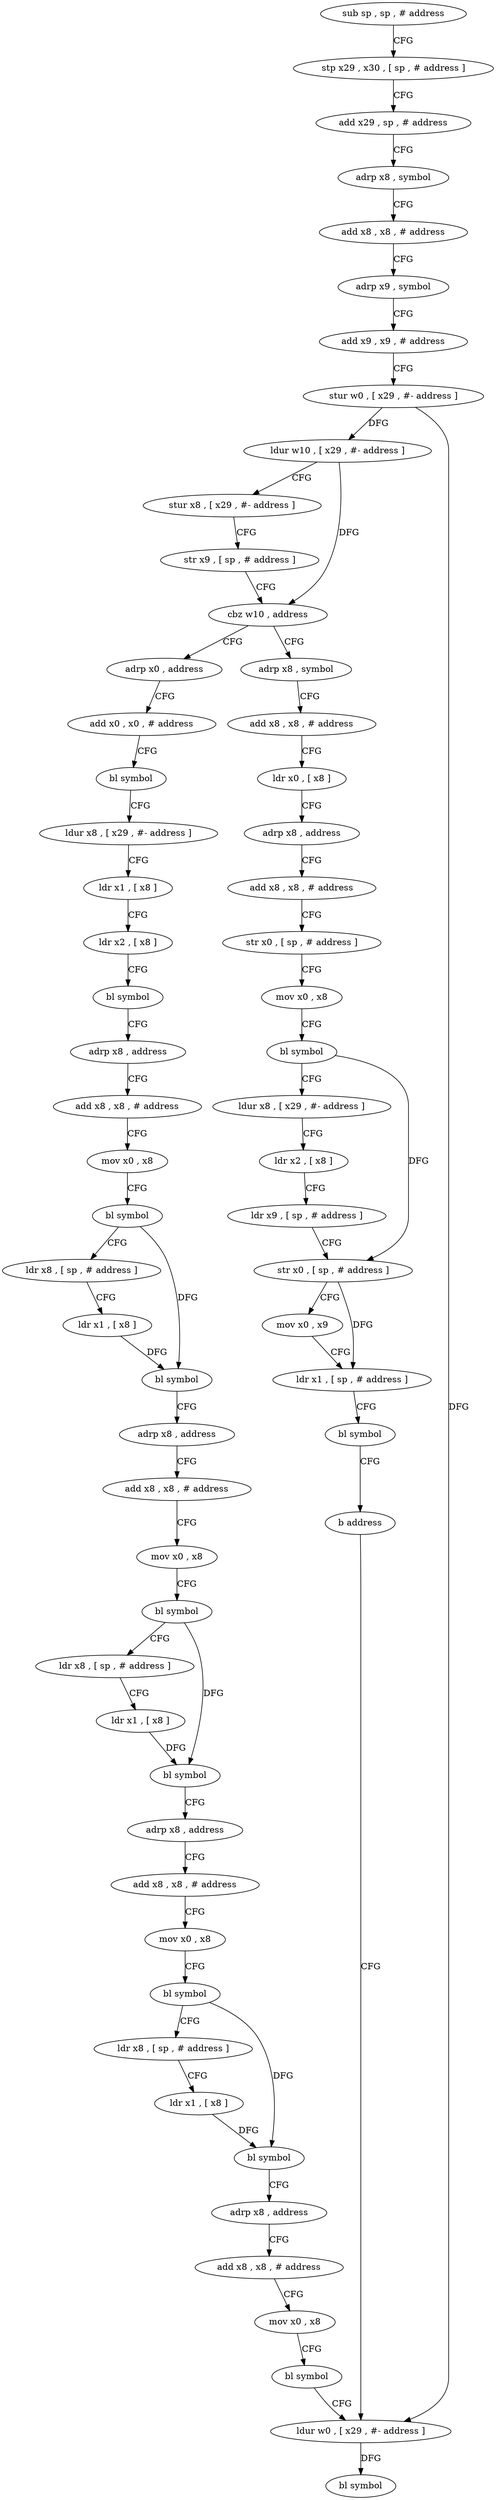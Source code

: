 digraph "func" {
"4200684" [label = "sub sp , sp , # address" ]
"4200688" [label = "stp x29 , x30 , [ sp , # address ]" ]
"4200692" [label = "add x29 , sp , # address" ]
"4200696" [label = "adrp x8 , symbol" ]
"4200700" [label = "add x8 , x8 , # address" ]
"4200704" [label = "adrp x9 , symbol" ]
"4200708" [label = "add x9 , x9 , # address" ]
"4200712" [label = "stur w0 , [ x29 , #- address ]" ]
"4200716" [label = "ldur w10 , [ x29 , #- address ]" ]
"4200720" [label = "stur x8 , [ x29 , #- address ]" ]
"4200724" [label = "str x9 , [ sp , # address ]" ]
"4200728" [label = "cbz w10 , address" ]
"4200796" [label = "adrp x0 , address" ]
"4200732" [label = "adrp x8 , symbol" ]
"4200800" [label = "add x0 , x0 , # address" ]
"4200804" [label = "bl symbol" ]
"4200808" [label = "ldur x8 , [ x29 , #- address ]" ]
"4200812" [label = "ldr x1 , [ x8 ]" ]
"4200816" [label = "ldr x2 , [ x8 ]" ]
"4200820" [label = "bl symbol" ]
"4200824" [label = "adrp x8 , address" ]
"4200828" [label = "add x8 , x8 , # address" ]
"4200832" [label = "mov x0 , x8" ]
"4200836" [label = "bl symbol" ]
"4200840" [label = "ldr x8 , [ sp , # address ]" ]
"4200844" [label = "ldr x1 , [ x8 ]" ]
"4200848" [label = "bl symbol" ]
"4200852" [label = "adrp x8 , address" ]
"4200856" [label = "add x8 , x8 , # address" ]
"4200860" [label = "mov x0 , x8" ]
"4200864" [label = "bl symbol" ]
"4200868" [label = "ldr x8 , [ sp , # address ]" ]
"4200872" [label = "ldr x1 , [ x8 ]" ]
"4200876" [label = "bl symbol" ]
"4200880" [label = "adrp x8 , address" ]
"4200884" [label = "add x8 , x8 , # address" ]
"4200888" [label = "mov x0 , x8" ]
"4200892" [label = "bl symbol" ]
"4200896" [label = "ldr x8 , [ sp , # address ]" ]
"4200900" [label = "ldr x1 , [ x8 ]" ]
"4200904" [label = "bl symbol" ]
"4200908" [label = "adrp x8 , address" ]
"4200912" [label = "add x8 , x8 , # address" ]
"4200916" [label = "mov x0 , x8" ]
"4200920" [label = "bl symbol" ]
"4200924" [label = "ldur w0 , [ x29 , #- address ]" ]
"4200736" [label = "add x8 , x8 , # address" ]
"4200740" [label = "ldr x0 , [ x8 ]" ]
"4200744" [label = "adrp x8 , address" ]
"4200748" [label = "add x8 , x8 , # address" ]
"4200752" [label = "str x0 , [ sp , # address ]" ]
"4200756" [label = "mov x0 , x8" ]
"4200760" [label = "bl symbol" ]
"4200764" [label = "ldur x8 , [ x29 , #- address ]" ]
"4200768" [label = "ldr x2 , [ x8 ]" ]
"4200772" [label = "ldr x9 , [ sp , # address ]" ]
"4200776" [label = "str x0 , [ sp , # address ]" ]
"4200780" [label = "mov x0 , x9" ]
"4200784" [label = "ldr x1 , [ sp , # address ]" ]
"4200788" [label = "bl symbol" ]
"4200792" [label = "b address" ]
"4200928" [label = "bl symbol" ]
"4200684" -> "4200688" [ label = "CFG" ]
"4200688" -> "4200692" [ label = "CFG" ]
"4200692" -> "4200696" [ label = "CFG" ]
"4200696" -> "4200700" [ label = "CFG" ]
"4200700" -> "4200704" [ label = "CFG" ]
"4200704" -> "4200708" [ label = "CFG" ]
"4200708" -> "4200712" [ label = "CFG" ]
"4200712" -> "4200716" [ label = "DFG" ]
"4200712" -> "4200924" [ label = "DFG" ]
"4200716" -> "4200720" [ label = "CFG" ]
"4200716" -> "4200728" [ label = "DFG" ]
"4200720" -> "4200724" [ label = "CFG" ]
"4200724" -> "4200728" [ label = "CFG" ]
"4200728" -> "4200796" [ label = "CFG" ]
"4200728" -> "4200732" [ label = "CFG" ]
"4200796" -> "4200800" [ label = "CFG" ]
"4200732" -> "4200736" [ label = "CFG" ]
"4200800" -> "4200804" [ label = "CFG" ]
"4200804" -> "4200808" [ label = "CFG" ]
"4200808" -> "4200812" [ label = "CFG" ]
"4200812" -> "4200816" [ label = "CFG" ]
"4200816" -> "4200820" [ label = "CFG" ]
"4200820" -> "4200824" [ label = "CFG" ]
"4200824" -> "4200828" [ label = "CFG" ]
"4200828" -> "4200832" [ label = "CFG" ]
"4200832" -> "4200836" [ label = "CFG" ]
"4200836" -> "4200840" [ label = "CFG" ]
"4200836" -> "4200848" [ label = "DFG" ]
"4200840" -> "4200844" [ label = "CFG" ]
"4200844" -> "4200848" [ label = "DFG" ]
"4200848" -> "4200852" [ label = "CFG" ]
"4200852" -> "4200856" [ label = "CFG" ]
"4200856" -> "4200860" [ label = "CFG" ]
"4200860" -> "4200864" [ label = "CFG" ]
"4200864" -> "4200868" [ label = "CFG" ]
"4200864" -> "4200876" [ label = "DFG" ]
"4200868" -> "4200872" [ label = "CFG" ]
"4200872" -> "4200876" [ label = "DFG" ]
"4200876" -> "4200880" [ label = "CFG" ]
"4200880" -> "4200884" [ label = "CFG" ]
"4200884" -> "4200888" [ label = "CFG" ]
"4200888" -> "4200892" [ label = "CFG" ]
"4200892" -> "4200896" [ label = "CFG" ]
"4200892" -> "4200904" [ label = "DFG" ]
"4200896" -> "4200900" [ label = "CFG" ]
"4200900" -> "4200904" [ label = "DFG" ]
"4200904" -> "4200908" [ label = "CFG" ]
"4200908" -> "4200912" [ label = "CFG" ]
"4200912" -> "4200916" [ label = "CFG" ]
"4200916" -> "4200920" [ label = "CFG" ]
"4200920" -> "4200924" [ label = "CFG" ]
"4200924" -> "4200928" [ label = "DFG" ]
"4200736" -> "4200740" [ label = "CFG" ]
"4200740" -> "4200744" [ label = "CFG" ]
"4200744" -> "4200748" [ label = "CFG" ]
"4200748" -> "4200752" [ label = "CFG" ]
"4200752" -> "4200756" [ label = "CFG" ]
"4200756" -> "4200760" [ label = "CFG" ]
"4200760" -> "4200764" [ label = "CFG" ]
"4200760" -> "4200776" [ label = "DFG" ]
"4200764" -> "4200768" [ label = "CFG" ]
"4200768" -> "4200772" [ label = "CFG" ]
"4200772" -> "4200776" [ label = "CFG" ]
"4200776" -> "4200780" [ label = "CFG" ]
"4200776" -> "4200784" [ label = "DFG" ]
"4200780" -> "4200784" [ label = "CFG" ]
"4200784" -> "4200788" [ label = "CFG" ]
"4200788" -> "4200792" [ label = "CFG" ]
"4200792" -> "4200924" [ label = "CFG" ]
}
